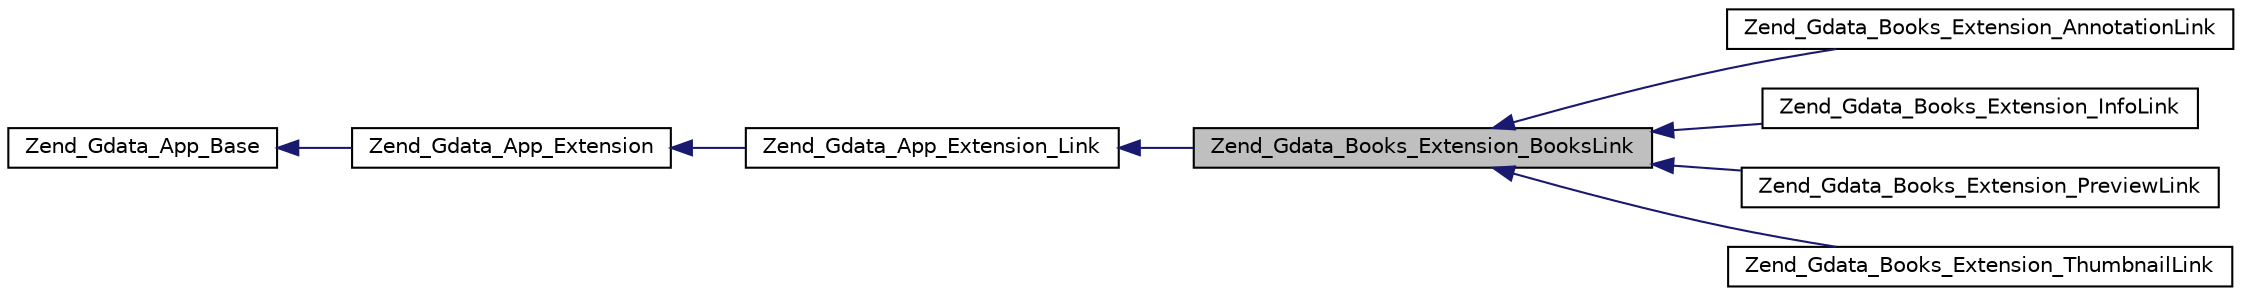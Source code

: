 digraph G
{
  edge [fontname="Helvetica",fontsize="10",labelfontname="Helvetica",labelfontsize="10"];
  node [fontname="Helvetica",fontsize="10",shape=record];
  rankdir="LR";
  Node1 [label="Zend_Gdata_Books_Extension_BooksLink",height=0.2,width=0.4,color="black", fillcolor="grey75", style="filled" fontcolor="black"];
  Node2 -> Node1 [dir="back",color="midnightblue",fontsize="10",style="solid",fontname="Helvetica"];
  Node2 [label="Zend_Gdata_App_Extension_Link",height=0.2,width=0.4,color="black", fillcolor="white", style="filled",URL="$class_zend___gdata___app___extension___link.html"];
  Node3 -> Node2 [dir="back",color="midnightblue",fontsize="10",style="solid",fontname="Helvetica"];
  Node3 [label="Zend_Gdata_App_Extension",height=0.2,width=0.4,color="black", fillcolor="white", style="filled",URL="$class_zend___gdata___app___extension.html"];
  Node4 -> Node3 [dir="back",color="midnightblue",fontsize="10",style="solid",fontname="Helvetica"];
  Node4 [label="Zend_Gdata_App_Base",height=0.2,width=0.4,color="black", fillcolor="white", style="filled",URL="$class_zend___gdata___app___base.html"];
  Node1 -> Node5 [dir="back",color="midnightblue",fontsize="10",style="solid",fontname="Helvetica"];
  Node5 [label="Zend_Gdata_Books_Extension_AnnotationLink",height=0.2,width=0.4,color="black", fillcolor="white", style="filled",URL="$class_zend___gdata___books___extension___annotation_link.html"];
  Node1 -> Node6 [dir="back",color="midnightblue",fontsize="10",style="solid",fontname="Helvetica"];
  Node6 [label="Zend_Gdata_Books_Extension_InfoLink",height=0.2,width=0.4,color="black", fillcolor="white", style="filled",URL="$class_zend___gdata___books___extension___info_link.html"];
  Node1 -> Node7 [dir="back",color="midnightblue",fontsize="10",style="solid",fontname="Helvetica"];
  Node7 [label="Zend_Gdata_Books_Extension_PreviewLink",height=0.2,width=0.4,color="black", fillcolor="white", style="filled",URL="$class_zend___gdata___books___extension___preview_link.html"];
  Node1 -> Node8 [dir="back",color="midnightblue",fontsize="10",style="solid",fontname="Helvetica"];
  Node8 [label="Zend_Gdata_Books_Extension_ThumbnailLink",height=0.2,width=0.4,color="black", fillcolor="white", style="filled",URL="$class_zend___gdata___books___extension___thumbnail_link.html"];
}
